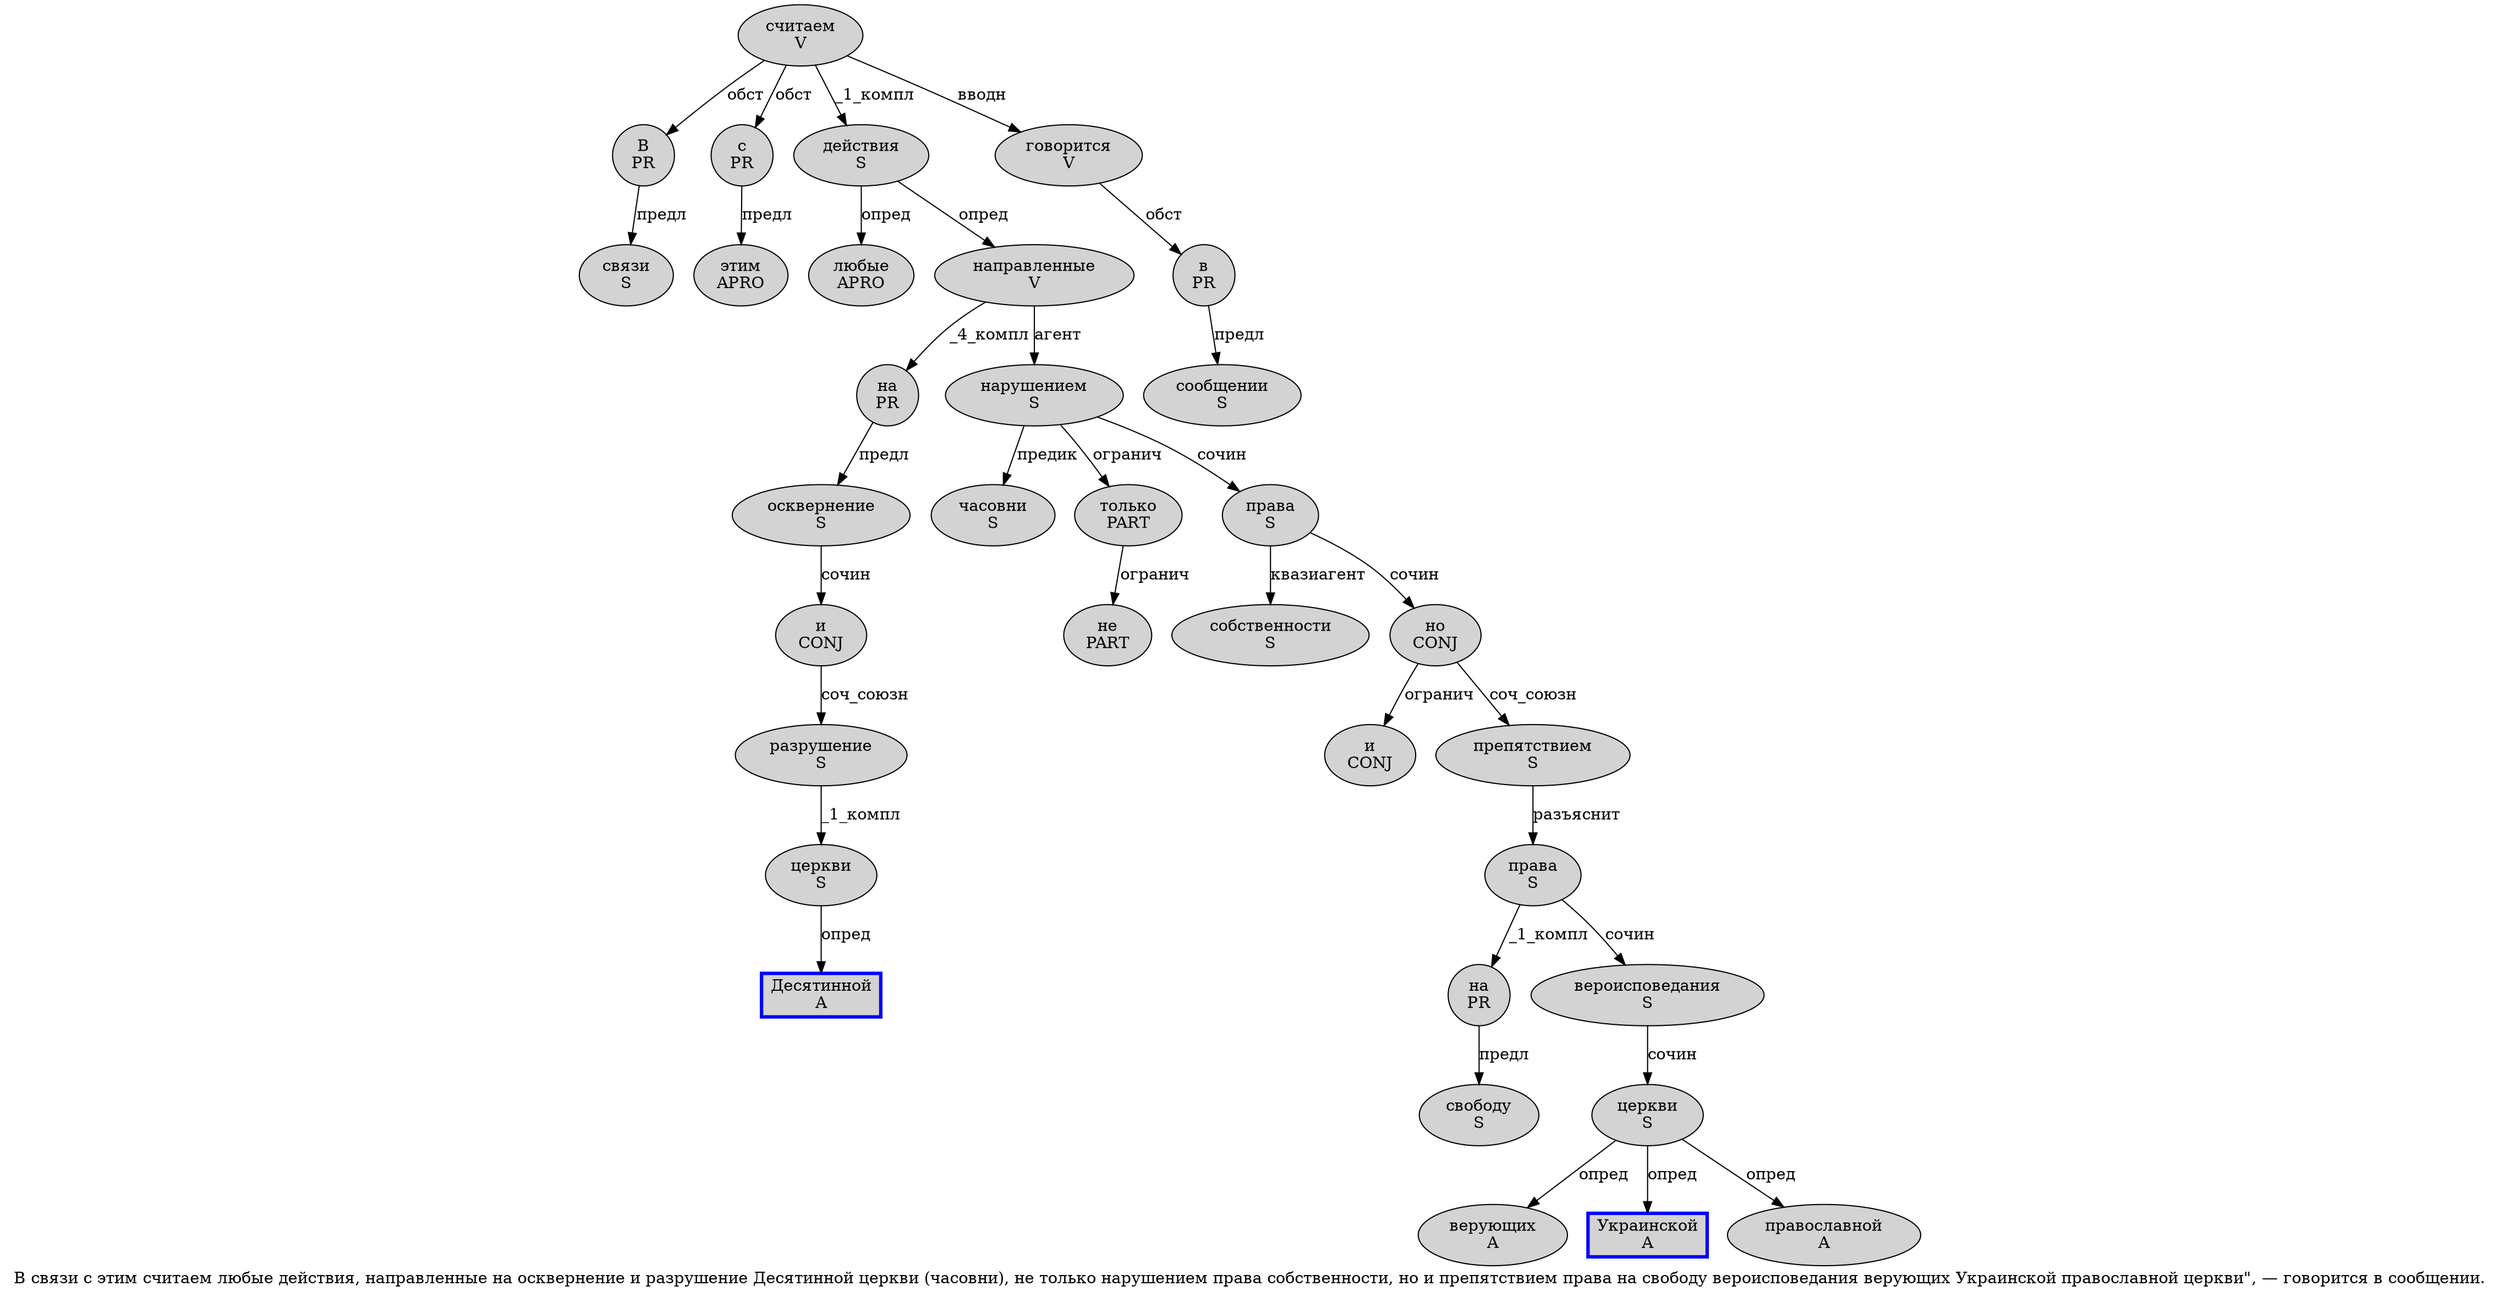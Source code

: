 digraph SENTENCE_1350 {
	graph [label="В связи с этим считаем любые действия, направленные на осквернение и разрушение Десятинной церкви (часовни), не только нарушением права собственности, но и препятствием права на свободу вероисповедания верующих Украинской православной церкви\", — говорится в сообщении."]
	node [style=filled]
		0 [label="В
PR" color="" fillcolor=lightgray penwidth=1 shape=ellipse]
		1 [label="связи
S" color="" fillcolor=lightgray penwidth=1 shape=ellipse]
		2 [label="с
PR" color="" fillcolor=lightgray penwidth=1 shape=ellipse]
		3 [label="этим
APRO" color="" fillcolor=lightgray penwidth=1 shape=ellipse]
		4 [label="считаем
V" color="" fillcolor=lightgray penwidth=1 shape=ellipse]
		5 [label="любые
APRO" color="" fillcolor=lightgray penwidth=1 shape=ellipse]
		6 [label="действия
S" color="" fillcolor=lightgray penwidth=1 shape=ellipse]
		8 [label="направленные
V" color="" fillcolor=lightgray penwidth=1 shape=ellipse]
		9 [label="на
PR" color="" fillcolor=lightgray penwidth=1 shape=ellipse]
		10 [label="осквернение
S" color="" fillcolor=lightgray penwidth=1 shape=ellipse]
		11 [label="и
CONJ" color="" fillcolor=lightgray penwidth=1 shape=ellipse]
		12 [label="разрушение
S" color="" fillcolor=lightgray penwidth=1 shape=ellipse]
		13 [label="Десятинной
A" color=blue fillcolor=lightgray penwidth=3 shape=box]
		14 [label="церкви
S" color="" fillcolor=lightgray penwidth=1 shape=ellipse]
		16 [label="часовни
S" color="" fillcolor=lightgray penwidth=1 shape=ellipse]
		19 [label="не
PART" color="" fillcolor=lightgray penwidth=1 shape=ellipse]
		20 [label="только
PART" color="" fillcolor=lightgray penwidth=1 shape=ellipse]
		21 [label="нарушением
S" color="" fillcolor=lightgray penwidth=1 shape=ellipse]
		22 [label="права
S" color="" fillcolor=lightgray penwidth=1 shape=ellipse]
		23 [label="собственности
S" color="" fillcolor=lightgray penwidth=1 shape=ellipse]
		25 [label="но
CONJ" color="" fillcolor=lightgray penwidth=1 shape=ellipse]
		26 [label="и
CONJ" color="" fillcolor=lightgray penwidth=1 shape=ellipse]
		27 [label="препятствием
S" color="" fillcolor=lightgray penwidth=1 shape=ellipse]
		28 [label="права
S" color="" fillcolor=lightgray penwidth=1 shape=ellipse]
		29 [label="на
PR" color="" fillcolor=lightgray penwidth=1 shape=ellipse]
		30 [label="свободу
S" color="" fillcolor=lightgray penwidth=1 shape=ellipse]
		31 [label="вероисповедания
S" color="" fillcolor=lightgray penwidth=1 shape=ellipse]
		32 [label="верующих
A" color="" fillcolor=lightgray penwidth=1 shape=ellipse]
		33 [label="Украинской
A" color=blue fillcolor=lightgray penwidth=3 shape=box]
		34 [label="православной
A" color="" fillcolor=lightgray penwidth=1 shape=ellipse]
		35 [label="церкви
S" color="" fillcolor=lightgray penwidth=1 shape=ellipse]
		39 [label="говорится
V" color="" fillcolor=lightgray penwidth=1 shape=ellipse]
		40 [label="в
PR" color="" fillcolor=lightgray penwidth=1 shape=ellipse]
		41 [label="сообщении
S" color="" fillcolor=lightgray penwidth=1 shape=ellipse]
			6 -> 5 [label="опред"]
			6 -> 8 [label="опред"]
			22 -> 23 [label="квазиагент"]
			22 -> 25 [label="сочин"]
			10 -> 11 [label="сочин"]
			27 -> 28 [label="разъяснит"]
			11 -> 12 [label="соч_союзн"]
			39 -> 40 [label="обст"]
			0 -> 1 [label="предл"]
			20 -> 19 [label="огранич"]
			21 -> 16 [label="предик"]
			21 -> 20 [label="огранич"]
			21 -> 22 [label="сочин"]
			12 -> 14 [label="_1_компл"]
			40 -> 41 [label="предл"]
			31 -> 35 [label="сочин"]
			25 -> 26 [label="огранич"]
			25 -> 27 [label="соч_союзн"]
			8 -> 9 [label="_4_компл"]
			8 -> 21 [label="агент"]
			28 -> 29 [label="_1_компл"]
			28 -> 31 [label="сочин"]
			4 -> 0 [label="обст"]
			4 -> 2 [label="обст"]
			4 -> 6 [label="_1_компл"]
			4 -> 39 [label="вводн"]
			9 -> 10 [label="предл"]
			2 -> 3 [label="предл"]
			14 -> 13 [label="опред"]
			35 -> 32 [label="опред"]
			35 -> 33 [label="опред"]
			35 -> 34 [label="опред"]
			29 -> 30 [label="предл"]
}